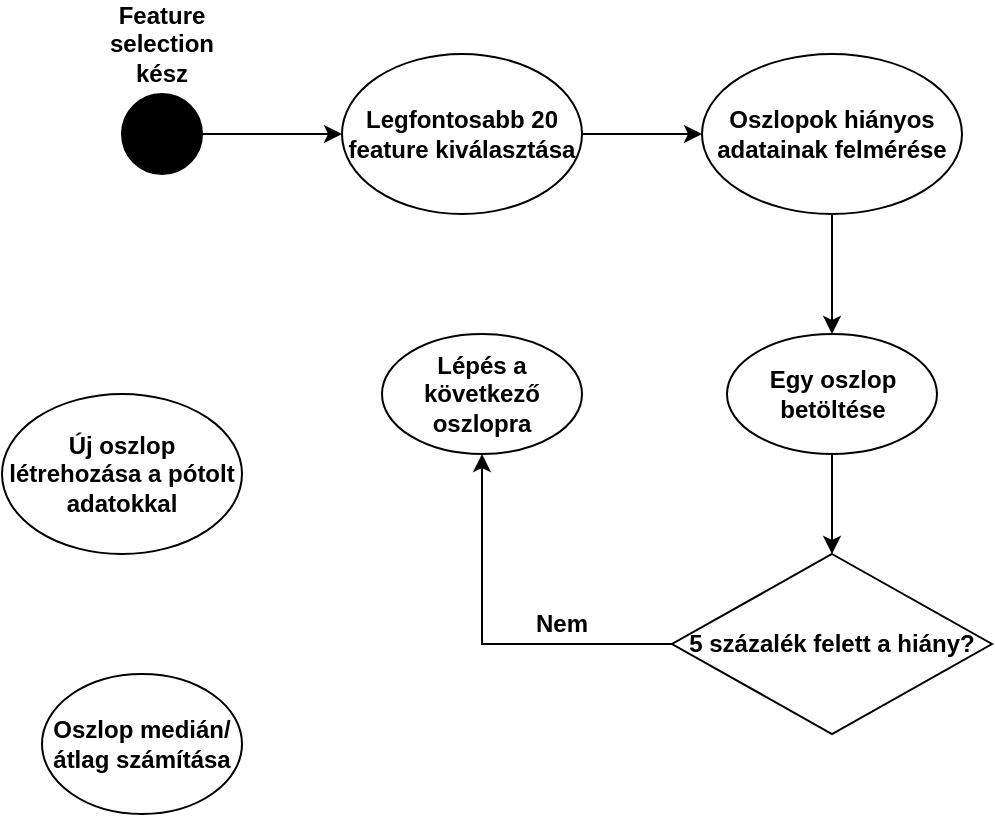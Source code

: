 <mxfile version="21.1.1" type="github">
  <diagram id="C5RBs43oDa-KdzZeNtuy" name="Page-1">
    <mxGraphModel dx="1050" dy="538" grid="1" gridSize="10" guides="1" tooltips="1" connect="1" arrows="1" fold="1" page="1" pageScale="1" pageWidth="827" pageHeight="1169" math="0" shadow="0">
      <root>
        <mxCell id="WIyWlLk6GJQsqaUBKTNV-0" />
        <mxCell id="WIyWlLk6GJQsqaUBKTNV-1" parent="WIyWlLk6GJQsqaUBKTNV-0" />
        <mxCell id="OcKt0QJqA1moWU8pKJrQ-0" value="" style="ellipse;whiteSpace=wrap;html=1;aspect=fixed;fillColor=#000000;" vertex="1" parent="WIyWlLk6GJQsqaUBKTNV-1">
          <mxGeometry x="100" y="90" width="40" height="40" as="geometry" />
        </mxCell>
        <mxCell id="OcKt0QJqA1moWU8pKJrQ-1" value="&lt;b&gt;Feature selection kész&lt;br&gt;&lt;/b&gt;" style="text;html=1;strokeColor=none;fillColor=none;align=center;verticalAlign=middle;whiteSpace=wrap;rounded=0;" vertex="1" parent="WIyWlLk6GJQsqaUBKTNV-1">
          <mxGeometry x="90" y="50" width="60" height="30" as="geometry" />
        </mxCell>
        <mxCell id="OcKt0QJqA1moWU8pKJrQ-2" value="" style="endArrow=classic;html=1;rounded=0;exitX=1;exitY=0.5;exitDx=0;exitDy=0;" edge="1" parent="WIyWlLk6GJQsqaUBKTNV-1" source="OcKt0QJqA1moWU8pKJrQ-0" target="OcKt0QJqA1moWU8pKJrQ-3">
          <mxGeometry width="50" height="50" relative="1" as="geometry">
            <mxPoint x="390" y="300" as="sourcePoint" />
            <mxPoint x="220" y="110" as="targetPoint" />
          </mxGeometry>
        </mxCell>
        <mxCell id="OcKt0QJqA1moWU8pKJrQ-3" value="&lt;b&gt;Legfontosabb 20 feature kiválasztása&lt;br&gt;&lt;/b&gt;" style="ellipse;whiteSpace=wrap;html=1;" vertex="1" parent="WIyWlLk6GJQsqaUBKTNV-1">
          <mxGeometry x="210" y="70" width="120" height="80" as="geometry" />
        </mxCell>
        <mxCell id="OcKt0QJqA1moWU8pKJrQ-4" value="" style="endArrow=classic;html=1;rounded=0;exitX=1;exitY=0.5;exitDx=0;exitDy=0;" edge="1" parent="WIyWlLk6GJQsqaUBKTNV-1" source="OcKt0QJqA1moWU8pKJrQ-3" target="OcKt0QJqA1moWU8pKJrQ-5">
          <mxGeometry width="50" height="50" relative="1" as="geometry">
            <mxPoint x="390" y="300" as="sourcePoint" />
            <mxPoint x="400" y="110" as="targetPoint" />
          </mxGeometry>
        </mxCell>
        <mxCell id="OcKt0QJqA1moWU8pKJrQ-5" value="&lt;b&gt;Oszlopok hiányos adatainak felmérése&lt;br&gt;&lt;/b&gt;" style="ellipse;whiteSpace=wrap;html=1;" vertex="1" parent="WIyWlLk6GJQsqaUBKTNV-1">
          <mxGeometry x="390" y="70" width="130" height="80" as="geometry" />
        </mxCell>
        <mxCell id="OcKt0QJqA1moWU8pKJrQ-6" value="" style="endArrow=classic;html=1;rounded=0;exitX=0.5;exitY=1;exitDx=0;exitDy=0;" edge="1" parent="WIyWlLk6GJQsqaUBKTNV-1" source="OcKt0QJqA1moWU8pKJrQ-5">
          <mxGeometry width="50" height="50" relative="1" as="geometry">
            <mxPoint x="390" y="300" as="sourcePoint" />
            <mxPoint x="455" y="210" as="targetPoint" />
          </mxGeometry>
        </mxCell>
        <mxCell id="OcKt0QJqA1moWU8pKJrQ-7" value="&lt;b&gt;Egy oszlop betöltése&lt;br&gt;&lt;/b&gt;" style="ellipse;whiteSpace=wrap;html=1;" vertex="1" parent="WIyWlLk6GJQsqaUBKTNV-1">
          <mxGeometry x="402.5" y="210" width="105" height="60" as="geometry" />
        </mxCell>
        <mxCell id="OcKt0QJqA1moWU8pKJrQ-8" value="&lt;b&gt;Lépés a következő oszlopra&lt;br&gt;&lt;/b&gt;" style="ellipse;whiteSpace=wrap;html=1;" vertex="1" parent="WIyWlLk6GJQsqaUBKTNV-1">
          <mxGeometry x="230" y="210" width="100" height="60" as="geometry" />
        </mxCell>
        <mxCell id="OcKt0QJqA1moWU8pKJrQ-10" value="&lt;b&gt;5 százalék felett a hiány?&lt;br&gt;&lt;/b&gt;" style="rhombus;whiteSpace=wrap;html=1;" vertex="1" parent="WIyWlLk6GJQsqaUBKTNV-1">
          <mxGeometry x="375" y="320" width="160" height="90" as="geometry" />
        </mxCell>
        <mxCell id="OcKt0QJqA1moWU8pKJrQ-11" value="" style="endArrow=classic;html=1;rounded=0;exitX=0.5;exitY=1;exitDx=0;exitDy=0;entryX=0.5;entryY=0;entryDx=0;entryDy=0;" edge="1" parent="WIyWlLk6GJQsqaUBKTNV-1" source="OcKt0QJqA1moWU8pKJrQ-7" target="OcKt0QJqA1moWU8pKJrQ-10">
          <mxGeometry width="50" height="50" relative="1" as="geometry">
            <mxPoint x="390" y="300" as="sourcePoint" />
            <mxPoint x="440" y="250" as="targetPoint" />
          </mxGeometry>
        </mxCell>
        <mxCell id="OcKt0QJqA1moWU8pKJrQ-12" value="" style="endArrow=classic;html=1;rounded=0;exitX=0;exitY=0.5;exitDx=0;exitDy=0;entryX=0.5;entryY=1;entryDx=0;entryDy=0;" edge="1" parent="WIyWlLk6GJQsqaUBKTNV-1" source="OcKt0QJqA1moWU8pKJrQ-10" target="OcKt0QJqA1moWU8pKJrQ-8">
          <mxGeometry width="50" height="50" relative="1" as="geometry">
            <mxPoint x="390" y="300" as="sourcePoint" />
            <mxPoint x="320" y="365" as="targetPoint" />
            <Array as="points">
              <mxPoint x="280" y="365" />
            </Array>
          </mxGeometry>
        </mxCell>
        <mxCell id="OcKt0QJqA1moWU8pKJrQ-13" value="&lt;b&gt;Nem&lt;/b&gt;" style="text;html=1;strokeColor=none;fillColor=none;align=center;verticalAlign=middle;whiteSpace=wrap;rounded=0;" vertex="1" parent="WIyWlLk6GJQsqaUBKTNV-1">
          <mxGeometry x="290" y="340" width="60" height="30" as="geometry" />
        </mxCell>
        <mxCell id="OcKt0QJqA1moWU8pKJrQ-15" value="&lt;b&gt;Oszlop medián/átlag számítása&lt;br&gt;&lt;/b&gt;" style="ellipse;whiteSpace=wrap;html=1;" vertex="1" parent="WIyWlLk6GJQsqaUBKTNV-1">
          <mxGeometry x="60" y="380" width="100" height="70" as="geometry" />
        </mxCell>
        <mxCell id="OcKt0QJqA1moWU8pKJrQ-16" value="&lt;b&gt;Új oszlop létrehozása a pótolt adatokkal&lt;br&gt;&lt;/b&gt;" style="ellipse;whiteSpace=wrap;html=1;" vertex="1" parent="WIyWlLk6GJQsqaUBKTNV-1">
          <mxGeometry x="40" y="240" width="120" height="80" as="geometry" />
        </mxCell>
      </root>
    </mxGraphModel>
  </diagram>
</mxfile>
